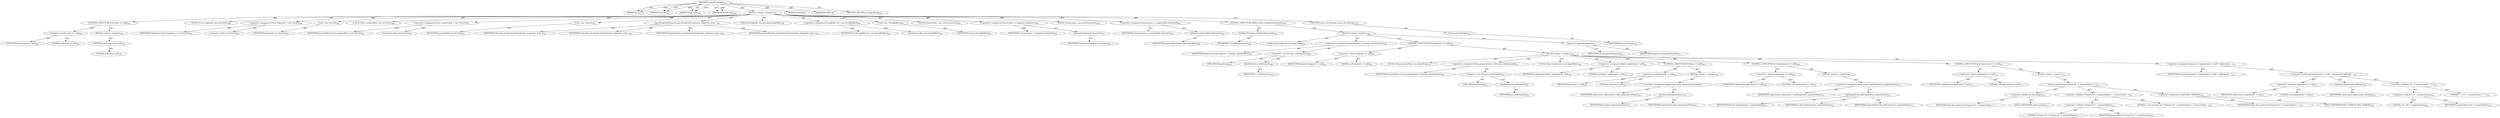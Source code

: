 digraph "replaceProperties" {  
"111669149704" [label = <(METHOD,replaceProperties)<SUB>283</SUB>> ]
"115964116996" [label = <(PARAM,this)<SUB>283</SUB>> ]
"115964117021" [label = <(PARAM,String ns)<SUB>283</SUB>> ]
"115964117022" [label = <(PARAM,String value)<SUB>283</SUB>> ]
"115964117023" [label = <(PARAM,Hashtable keys)<SUB>284</SUB>> ]
"25769803791" [label = <(BLOCK,&lt;empty&gt;,&lt;empty&gt;)<SUB>285</SUB>> ]
"47244640263" [label = <(CONTROL_STRUCTURE,IF,if (value == null))<SUB>286</SUB>> ]
"30064771122" [label = <(&lt;operator&gt;.equals,value == null)<SUB>286</SUB>> ]
"68719476795" [label = <(IDENTIFIER,value,value == null)<SUB>286</SUB>> ]
"90194313229" [label = <(LITERAL,null,value == null)<SUB>286</SUB>> ]
"25769803792" [label = <(BLOCK,&lt;empty&gt;,&lt;empty&gt;)<SUB>286</SUB>> ]
"146028888073" [label = <(RETURN,return null;,return null;)<SUB>287</SUB>> ]
"90194313230" [label = <(LITERAL,null,return null;)<SUB>287</SUB>> ]
"94489280516" [label = <(LOCAL,Vector fragments: java.util.Vector)<SUB>290</SUB>> ]
"30064771123" [label = <(&lt;operator&gt;.assignment,Vector fragments = new Vector())<SUB>290</SUB>> ]
"68719476796" [label = <(IDENTIFIER,fragments,Vector fragments = new Vector())<SUB>290</SUB>> ]
"30064771124" [label = <(&lt;operator&gt;.alloc,new Vector())<SUB>290</SUB>> ]
"30064771125" [label = <(&lt;init&gt;,new Vector())<SUB>290</SUB>> ]
"68719476797" [label = <(IDENTIFIER,fragments,new Vector())<SUB>290</SUB>> ]
"94489280517" [label = <(LOCAL,Vector propertyRefs: java.util.Vector)<SUB>291</SUB>> ]
"30064771126" [label = <(&lt;operator&gt;.assignment,Vector propertyRefs = new Vector())<SUB>291</SUB>> ]
"68719476798" [label = <(IDENTIFIER,propertyRefs,Vector propertyRefs = new Vector())<SUB>291</SUB>> ]
"30064771127" [label = <(&lt;operator&gt;.alloc,new Vector())<SUB>291</SUB>> ]
"30064771128" [label = <(&lt;init&gt;,new Vector())<SUB>291</SUB>> ]
"68719476799" [label = <(IDENTIFIER,propertyRefs,new Vector())<SUB>291</SUB>> ]
"30064771129" [label = <(parsePropertyString,this.parsePropertyString(value, fragments, prop...)<SUB>292</SUB>> ]
"68719476742" [label = <(IDENTIFIER,this,this.parsePropertyString(value, fragments, prop...)<SUB>292</SUB>> ]
"68719476800" [label = <(IDENTIFIER,value,this.parsePropertyString(value, fragments, prop...)<SUB>292</SUB>> ]
"68719476801" [label = <(IDENTIFIER,fragments,this.parsePropertyString(value, fragments, prop...)<SUB>292</SUB>> ]
"68719476802" [label = <(IDENTIFIER,propertyRefs,this.parsePropertyString(value, fragments, prop...)<SUB>292</SUB>> ]
"94489280518" [label = <(LOCAL,StringBuffer sb: java.lang.StringBuffer)<SUB>294</SUB>> ]
"30064771130" [label = <(&lt;operator&gt;.assignment,StringBuffer sb = new StringBuffer())<SUB>294</SUB>> ]
"68719476803" [label = <(IDENTIFIER,sb,StringBuffer sb = new StringBuffer())<SUB>294</SUB>> ]
"30064771131" [label = <(&lt;operator&gt;.alloc,new StringBuffer())<SUB>294</SUB>> ]
"30064771132" [label = <(&lt;init&gt;,new StringBuffer())<SUB>294</SUB>> ]
"68719476804" [label = <(IDENTIFIER,sb,new StringBuffer())<SUB>294</SUB>> ]
"94489280519" [label = <(LOCAL,Enumeration i: java.util.Enumeration)<SUB>295</SUB>> ]
"30064771133" [label = <(&lt;operator&gt;.assignment,Enumeration i = fragments.elements())<SUB>295</SUB>> ]
"68719476805" [label = <(IDENTIFIER,i,Enumeration i = fragments.elements())<SUB>295</SUB>> ]
"30064771134" [label = <(elements,fragments.elements())<SUB>295</SUB>> ]
"68719476806" [label = <(IDENTIFIER,fragments,fragments.elements())<SUB>295</SUB>> ]
"94489280520" [label = <(LOCAL,Enumeration j: java.util.Enumeration)<SUB>296</SUB>> ]
"30064771135" [label = <(&lt;operator&gt;.assignment,Enumeration j = propertyRefs.elements())<SUB>296</SUB>> ]
"68719476807" [label = <(IDENTIFIER,j,Enumeration j = propertyRefs.elements())<SUB>296</SUB>> ]
"30064771136" [label = <(elements,propertyRefs.elements())<SUB>296</SUB>> ]
"68719476808" [label = <(IDENTIFIER,propertyRefs,propertyRefs.elements())<SUB>296</SUB>> ]
"47244640264" [label = <(CONTROL_STRUCTURE,WHILE,while (i.hasMoreElements()))<SUB>298</SUB>> ]
"30064771137" [label = <(hasMoreElements,i.hasMoreElements())<SUB>298</SUB>> ]
"68719476809" [label = <(IDENTIFIER,i,i.hasMoreElements())<SUB>298</SUB>> ]
"25769803793" [label = <(BLOCK,&lt;empty&gt;,&lt;empty&gt;)<SUB>298</SUB>> ]
"94489280521" [label = <(LOCAL,String fragment: java.lang.String)<SUB>299</SUB>> ]
"30064771138" [label = <(&lt;operator&gt;.assignment,String fragment = (String) i.nextElement())<SUB>299</SUB>> ]
"68719476810" [label = <(IDENTIFIER,fragment,String fragment = (String) i.nextElement())<SUB>299</SUB>> ]
"30064771139" [label = <(&lt;operator&gt;.cast,(String) i.nextElement())<SUB>299</SUB>> ]
"180388626433" [label = <(TYPE_REF,String,String)<SUB>299</SUB>> ]
"30064771140" [label = <(nextElement,i.nextElement())<SUB>299</SUB>> ]
"68719476811" [label = <(IDENTIFIER,i,i.nextElement())<SUB>299</SUB>> ]
"47244640265" [label = <(CONTROL_STRUCTURE,IF,if (fragment == null))<SUB>300</SUB>> ]
"30064771141" [label = <(&lt;operator&gt;.equals,fragment == null)<SUB>300</SUB>> ]
"68719476812" [label = <(IDENTIFIER,fragment,fragment == null)<SUB>300</SUB>> ]
"90194313231" [label = <(LITERAL,null,fragment == null)<SUB>300</SUB>> ]
"25769803794" [label = <(BLOCK,&lt;empty&gt;,&lt;empty&gt;)<SUB>300</SUB>> ]
"94489280522" [label = <(LOCAL,String propertyName: java.lang.String)<SUB>301</SUB>> ]
"30064771142" [label = <(&lt;operator&gt;.assignment,String propertyName = (String) j.nextElement())<SUB>301</SUB>> ]
"68719476813" [label = <(IDENTIFIER,propertyName,String propertyName = (String) j.nextElement())<SUB>301</SUB>> ]
"30064771143" [label = <(&lt;operator&gt;.cast,(String) j.nextElement())<SUB>301</SUB>> ]
"180388626434" [label = <(TYPE_REF,String,String)<SUB>301</SUB>> ]
"30064771144" [label = <(nextElement,j.nextElement())<SUB>301</SUB>> ]
"68719476814" [label = <(IDENTIFIER,j,j.nextElement())<SUB>301</SUB>> ]
"94489280523" [label = <(LOCAL,Object replacement: java.lang.Object)<SUB>302</SUB>> ]
"30064771145" [label = <(&lt;operator&gt;.assignment,Object replacement = null)<SUB>302</SUB>> ]
"68719476815" [label = <(IDENTIFIER,replacement,Object replacement = null)<SUB>302</SUB>> ]
"90194313232" [label = <(LITERAL,null,Object replacement = null)<SUB>302</SUB>> ]
"47244640266" [label = <(CONTROL_STRUCTURE,IF,if (keys != null))<SUB>306</SUB>> ]
"30064771146" [label = <(&lt;operator&gt;.notEquals,keys != null)<SUB>306</SUB>> ]
"68719476816" [label = <(IDENTIFIER,keys,keys != null)<SUB>306</SUB>> ]
"90194313233" [label = <(LITERAL,null,keys != null)<SUB>306</SUB>> ]
"25769803795" [label = <(BLOCK,&lt;empty&gt;,&lt;empty&gt;)<SUB>306</SUB>> ]
"30064771147" [label = <(&lt;operator&gt;.assignment,replacement = keys.get(propertyName))<SUB>307</SUB>> ]
"68719476817" [label = <(IDENTIFIER,replacement,replacement = keys.get(propertyName))<SUB>307</SUB>> ]
"30064771148" [label = <(get,keys.get(propertyName))<SUB>307</SUB>> ]
"68719476818" [label = <(IDENTIFIER,keys,keys.get(propertyName))<SUB>307</SUB>> ]
"68719476819" [label = <(IDENTIFIER,propertyName,keys.get(propertyName))<SUB>307</SUB>> ]
"47244640267" [label = <(CONTROL_STRUCTURE,IF,if (replacement == null))<SUB>309</SUB>> ]
"30064771149" [label = <(&lt;operator&gt;.equals,replacement == null)<SUB>309</SUB>> ]
"68719476820" [label = <(IDENTIFIER,replacement,replacement == null)<SUB>309</SUB>> ]
"90194313234" [label = <(LITERAL,null,replacement == null)<SUB>309</SUB>> ]
"25769803796" [label = <(BLOCK,&lt;empty&gt;,&lt;empty&gt;)<SUB>309</SUB>> ]
"30064771150" [label = <(&lt;operator&gt;.assignment,replacement = getProperty(ns, propertyName))<SUB>310</SUB>> ]
"68719476821" [label = <(IDENTIFIER,replacement,replacement = getProperty(ns, propertyName))<SUB>310</SUB>> ]
"30064771151" [label = <(getProperty,this.getProperty(ns, propertyName))<SUB>310</SUB>> ]
"68719476743" [label = <(IDENTIFIER,this,this.getProperty(ns, propertyName))<SUB>310</SUB>> ]
"68719476822" [label = <(IDENTIFIER,ns,this.getProperty(ns, propertyName))<SUB>310</SUB>> ]
"68719476823" [label = <(IDENTIFIER,propertyName,this.getProperty(ns, propertyName))<SUB>310</SUB>> ]
"47244640268" [label = <(CONTROL_STRUCTURE,IF,if (replacement == null))<SUB>313</SUB>> ]
"30064771152" [label = <(&lt;operator&gt;.equals,replacement == null)<SUB>313</SUB>> ]
"68719476824" [label = <(IDENTIFIER,replacement,replacement == null)<SUB>313</SUB>> ]
"90194313235" [label = <(LITERAL,null,replacement == null)<SUB>313</SUB>> ]
"25769803797" [label = <(BLOCK,&lt;empty&gt;,&lt;empty&gt;)<SUB>313</SUB>> ]
"30064771153" [label = <(log,this.project.log(&quot;Property ${&quot; + propertyName +...)<SUB>314</SUB>> ]
"30064771154" [label = <(&lt;operator&gt;.fieldAccess,this.project)<SUB>314</SUB>> ]
"68719476825" [label = <(IDENTIFIER,this,this.project.log(&quot;Property ${&quot; + propertyName +...)> ]
"55834574858" [label = <(FIELD_IDENTIFIER,project,project)<SUB>314</SUB>> ]
"30064771155" [label = <(&lt;operator&gt;.addition,&quot;Property ${&quot; + propertyName + &quot;} has not been ...)<SUB>314</SUB>> ]
"30064771156" [label = <(&lt;operator&gt;.addition,&quot;Property ${&quot; + propertyName)<SUB>314</SUB>> ]
"90194313236" [label = <(LITERAL,&quot;Property ${&quot;,&quot;Property ${&quot; + propertyName)<SUB>314</SUB>> ]
"68719476826" [label = <(IDENTIFIER,propertyName,&quot;Property ${&quot; + propertyName)<SUB>314</SUB>> ]
"90194313237" [label = <(LITERAL,&quot;} has not been set&quot;,&quot;Property ${&quot; + propertyName + &quot;} has not been ...)<SUB>315</SUB>> ]
"30064771157" [label = <(&lt;operator&gt;.fieldAccess,Project.MSG_VERBOSE)<SUB>315</SUB>> ]
"68719476827" [label = <(IDENTIFIER,Project,this.project.log(&quot;Property ${&quot; + propertyName +...)<SUB>315</SUB>> ]
"55834574859" [label = <(FIELD_IDENTIFIER,MSG_VERBOSE,MSG_VERBOSE)<SUB>315</SUB>> ]
"30064771158" [label = <(&lt;operator&gt;.assignment,fragment = (replacement != null) ? replacement....)<SUB>317</SUB>> ]
"68719476828" [label = <(IDENTIFIER,fragment,fragment = (replacement != null) ? replacement....)<SUB>317</SUB>> ]
"30064771159" [label = <(&lt;operator&gt;.conditional,(replacement != null) ? replacement.toString() ...)<SUB>317</SUB>> ]
"30064771160" [label = <(&lt;operator&gt;.notEquals,replacement != null)<SUB>317</SUB>> ]
"68719476829" [label = <(IDENTIFIER,replacement,replacement != null)<SUB>317</SUB>> ]
"90194313238" [label = <(LITERAL,null,replacement != null)<SUB>317</SUB>> ]
"30064771161" [label = <(toString,replacement.toString())<SUB>318</SUB>> ]
"68719476830" [label = <(IDENTIFIER,replacement,replacement.toString())<SUB>318</SUB>> ]
"30064771162" [label = <(&lt;operator&gt;.addition,&quot;${&quot; + propertyName + &quot;}&quot;)<SUB>319</SUB>> ]
"30064771163" [label = <(&lt;operator&gt;.addition,&quot;${&quot; + propertyName)<SUB>319</SUB>> ]
"90194313239" [label = <(LITERAL,&quot;${&quot;,&quot;${&quot; + propertyName)<SUB>319</SUB>> ]
"68719476831" [label = <(IDENTIFIER,propertyName,&quot;${&quot; + propertyName)<SUB>319</SUB>> ]
"90194313240" [label = <(LITERAL,&quot;}&quot;,&quot;${&quot; + propertyName + &quot;}&quot;)<SUB>319</SUB>> ]
"30064771164" [label = <(append,sb.append(fragment))<SUB>321</SUB>> ]
"68719476832" [label = <(IDENTIFIER,sb,sb.append(fragment))<SUB>321</SUB>> ]
"68719476833" [label = <(IDENTIFIER,fragment,sb.append(fragment))<SUB>321</SUB>> ]
"146028888074" [label = <(RETURN,return sb.toString();,return sb.toString();)<SUB>324</SUB>> ]
"30064771165" [label = <(toString,sb.toString())<SUB>324</SUB>> ]
"68719476834" [label = <(IDENTIFIER,sb,sb.toString())<SUB>324</SUB>> ]
"133143986197" [label = <(MODIFIER,PUBLIC)> ]
"133143986198" [label = <(MODIFIER,VIRTUAL)> ]
"128849018888" [label = <(METHOD_RETURN,java.lang.String)<SUB>283</SUB>> ]
  "111669149704" -> "115964116996"  [ label = "AST: "] 
  "111669149704" -> "115964117021"  [ label = "AST: "] 
  "111669149704" -> "115964117022"  [ label = "AST: "] 
  "111669149704" -> "115964117023"  [ label = "AST: "] 
  "111669149704" -> "25769803791"  [ label = "AST: "] 
  "111669149704" -> "133143986197"  [ label = "AST: "] 
  "111669149704" -> "133143986198"  [ label = "AST: "] 
  "111669149704" -> "128849018888"  [ label = "AST: "] 
  "25769803791" -> "47244640263"  [ label = "AST: "] 
  "25769803791" -> "94489280516"  [ label = "AST: "] 
  "25769803791" -> "30064771123"  [ label = "AST: "] 
  "25769803791" -> "30064771125"  [ label = "AST: "] 
  "25769803791" -> "94489280517"  [ label = "AST: "] 
  "25769803791" -> "30064771126"  [ label = "AST: "] 
  "25769803791" -> "30064771128"  [ label = "AST: "] 
  "25769803791" -> "30064771129"  [ label = "AST: "] 
  "25769803791" -> "94489280518"  [ label = "AST: "] 
  "25769803791" -> "30064771130"  [ label = "AST: "] 
  "25769803791" -> "30064771132"  [ label = "AST: "] 
  "25769803791" -> "94489280519"  [ label = "AST: "] 
  "25769803791" -> "30064771133"  [ label = "AST: "] 
  "25769803791" -> "94489280520"  [ label = "AST: "] 
  "25769803791" -> "30064771135"  [ label = "AST: "] 
  "25769803791" -> "47244640264"  [ label = "AST: "] 
  "25769803791" -> "146028888074"  [ label = "AST: "] 
  "47244640263" -> "30064771122"  [ label = "AST: "] 
  "47244640263" -> "25769803792"  [ label = "AST: "] 
  "30064771122" -> "68719476795"  [ label = "AST: "] 
  "30064771122" -> "90194313229"  [ label = "AST: "] 
  "25769803792" -> "146028888073"  [ label = "AST: "] 
  "146028888073" -> "90194313230"  [ label = "AST: "] 
  "30064771123" -> "68719476796"  [ label = "AST: "] 
  "30064771123" -> "30064771124"  [ label = "AST: "] 
  "30064771125" -> "68719476797"  [ label = "AST: "] 
  "30064771126" -> "68719476798"  [ label = "AST: "] 
  "30064771126" -> "30064771127"  [ label = "AST: "] 
  "30064771128" -> "68719476799"  [ label = "AST: "] 
  "30064771129" -> "68719476742"  [ label = "AST: "] 
  "30064771129" -> "68719476800"  [ label = "AST: "] 
  "30064771129" -> "68719476801"  [ label = "AST: "] 
  "30064771129" -> "68719476802"  [ label = "AST: "] 
  "30064771130" -> "68719476803"  [ label = "AST: "] 
  "30064771130" -> "30064771131"  [ label = "AST: "] 
  "30064771132" -> "68719476804"  [ label = "AST: "] 
  "30064771133" -> "68719476805"  [ label = "AST: "] 
  "30064771133" -> "30064771134"  [ label = "AST: "] 
  "30064771134" -> "68719476806"  [ label = "AST: "] 
  "30064771135" -> "68719476807"  [ label = "AST: "] 
  "30064771135" -> "30064771136"  [ label = "AST: "] 
  "30064771136" -> "68719476808"  [ label = "AST: "] 
  "47244640264" -> "30064771137"  [ label = "AST: "] 
  "47244640264" -> "25769803793"  [ label = "AST: "] 
  "30064771137" -> "68719476809"  [ label = "AST: "] 
  "25769803793" -> "94489280521"  [ label = "AST: "] 
  "25769803793" -> "30064771138"  [ label = "AST: "] 
  "25769803793" -> "47244640265"  [ label = "AST: "] 
  "25769803793" -> "30064771164"  [ label = "AST: "] 
  "30064771138" -> "68719476810"  [ label = "AST: "] 
  "30064771138" -> "30064771139"  [ label = "AST: "] 
  "30064771139" -> "180388626433"  [ label = "AST: "] 
  "30064771139" -> "30064771140"  [ label = "AST: "] 
  "30064771140" -> "68719476811"  [ label = "AST: "] 
  "47244640265" -> "30064771141"  [ label = "AST: "] 
  "47244640265" -> "25769803794"  [ label = "AST: "] 
  "30064771141" -> "68719476812"  [ label = "AST: "] 
  "30064771141" -> "90194313231"  [ label = "AST: "] 
  "25769803794" -> "94489280522"  [ label = "AST: "] 
  "25769803794" -> "30064771142"  [ label = "AST: "] 
  "25769803794" -> "94489280523"  [ label = "AST: "] 
  "25769803794" -> "30064771145"  [ label = "AST: "] 
  "25769803794" -> "47244640266"  [ label = "AST: "] 
  "25769803794" -> "47244640267"  [ label = "AST: "] 
  "25769803794" -> "47244640268"  [ label = "AST: "] 
  "25769803794" -> "30064771158"  [ label = "AST: "] 
  "30064771142" -> "68719476813"  [ label = "AST: "] 
  "30064771142" -> "30064771143"  [ label = "AST: "] 
  "30064771143" -> "180388626434"  [ label = "AST: "] 
  "30064771143" -> "30064771144"  [ label = "AST: "] 
  "30064771144" -> "68719476814"  [ label = "AST: "] 
  "30064771145" -> "68719476815"  [ label = "AST: "] 
  "30064771145" -> "90194313232"  [ label = "AST: "] 
  "47244640266" -> "30064771146"  [ label = "AST: "] 
  "47244640266" -> "25769803795"  [ label = "AST: "] 
  "30064771146" -> "68719476816"  [ label = "AST: "] 
  "30064771146" -> "90194313233"  [ label = "AST: "] 
  "25769803795" -> "30064771147"  [ label = "AST: "] 
  "30064771147" -> "68719476817"  [ label = "AST: "] 
  "30064771147" -> "30064771148"  [ label = "AST: "] 
  "30064771148" -> "68719476818"  [ label = "AST: "] 
  "30064771148" -> "68719476819"  [ label = "AST: "] 
  "47244640267" -> "30064771149"  [ label = "AST: "] 
  "47244640267" -> "25769803796"  [ label = "AST: "] 
  "30064771149" -> "68719476820"  [ label = "AST: "] 
  "30064771149" -> "90194313234"  [ label = "AST: "] 
  "25769803796" -> "30064771150"  [ label = "AST: "] 
  "30064771150" -> "68719476821"  [ label = "AST: "] 
  "30064771150" -> "30064771151"  [ label = "AST: "] 
  "30064771151" -> "68719476743"  [ label = "AST: "] 
  "30064771151" -> "68719476822"  [ label = "AST: "] 
  "30064771151" -> "68719476823"  [ label = "AST: "] 
  "47244640268" -> "30064771152"  [ label = "AST: "] 
  "47244640268" -> "25769803797"  [ label = "AST: "] 
  "30064771152" -> "68719476824"  [ label = "AST: "] 
  "30064771152" -> "90194313235"  [ label = "AST: "] 
  "25769803797" -> "30064771153"  [ label = "AST: "] 
  "30064771153" -> "30064771154"  [ label = "AST: "] 
  "30064771153" -> "30064771155"  [ label = "AST: "] 
  "30064771153" -> "30064771157"  [ label = "AST: "] 
  "30064771154" -> "68719476825"  [ label = "AST: "] 
  "30064771154" -> "55834574858"  [ label = "AST: "] 
  "30064771155" -> "30064771156"  [ label = "AST: "] 
  "30064771155" -> "90194313237"  [ label = "AST: "] 
  "30064771156" -> "90194313236"  [ label = "AST: "] 
  "30064771156" -> "68719476826"  [ label = "AST: "] 
  "30064771157" -> "68719476827"  [ label = "AST: "] 
  "30064771157" -> "55834574859"  [ label = "AST: "] 
  "30064771158" -> "68719476828"  [ label = "AST: "] 
  "30064771158" -> "30064771159"  [ label = "AST: "] 
  "30064771159" -> "30064771160"  [ label = "AST: "] 
  "30064771159" -> "30064771161"  [ label = "AST: "] 
  "30064771159" -> "30064771162"  [ label = "AST: "] 
  "30064771160" -> "68719476829"  [ label = "AST: "] 
  "30064771160" -> "90194313238"  [ label = "AST: "] 
  "30064771161" -> "68719476830"  [ label = "AST: "] 
  "30064771162" -> "30064771163"  [ label = "AST: "] 
  "30064771162" -> "90194313240"  [ label = "AST: "] 
  "30064771163" -> "90194313239"  [ label = "AST: "] 
  "30064771163" -> "68719476831"  [ label = "AST: "] 
  "30064771164" -> "68719476832"  [ label = "AST: "] 
  "30064771164" -> "68719476833"  [ label = "AST: "] 
  "146028888074" -> "30064771165"  [ label = "AST: "] 
  "30064771165" -> "68719476834"  [ label = "AST: "] 
  "111669149704" -> "115964116996"  [ label = "DDG: "] 
  "111669149704" -> "115964117021"  [ label = "DDG: "] 
  "111669149704" -> "115964117022"  [ label = "DDG: "] 
  "111669149704" -> "115964117023"  [ label = "DDG: "] 
}
